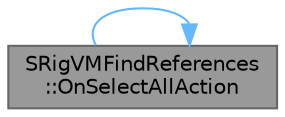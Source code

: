 digraph "SRigVMFindReferences::OnSelectAllAction"
{
 // INTERACTIVE_SVG=YES
 // LATEX_PDF_SIZE
  bgcolor="transparent";
  edge [fontname=Helvetica,fontsize=10,labelfontname=Helvetica,labelfontsize=10];
  node [fontname=Helvetica,fontsize=10,shape=box,height=0.2,width=0.4];
  rankdir="LR";
  Node1 [id="Node000001",label="SRigVMFindReferences\l::OnSelectAllAction",height=0.2,width=0.4,color="gray40", fillcolor="grey60", style="filled", fontcolor="black",tooltip="Callback when user attempts to select all items in the search results."];
  Node1 -> Node1 [id="edge1_Node000001_Node000001",color="steelblue1",style="solid",tooltip=" "];
}
